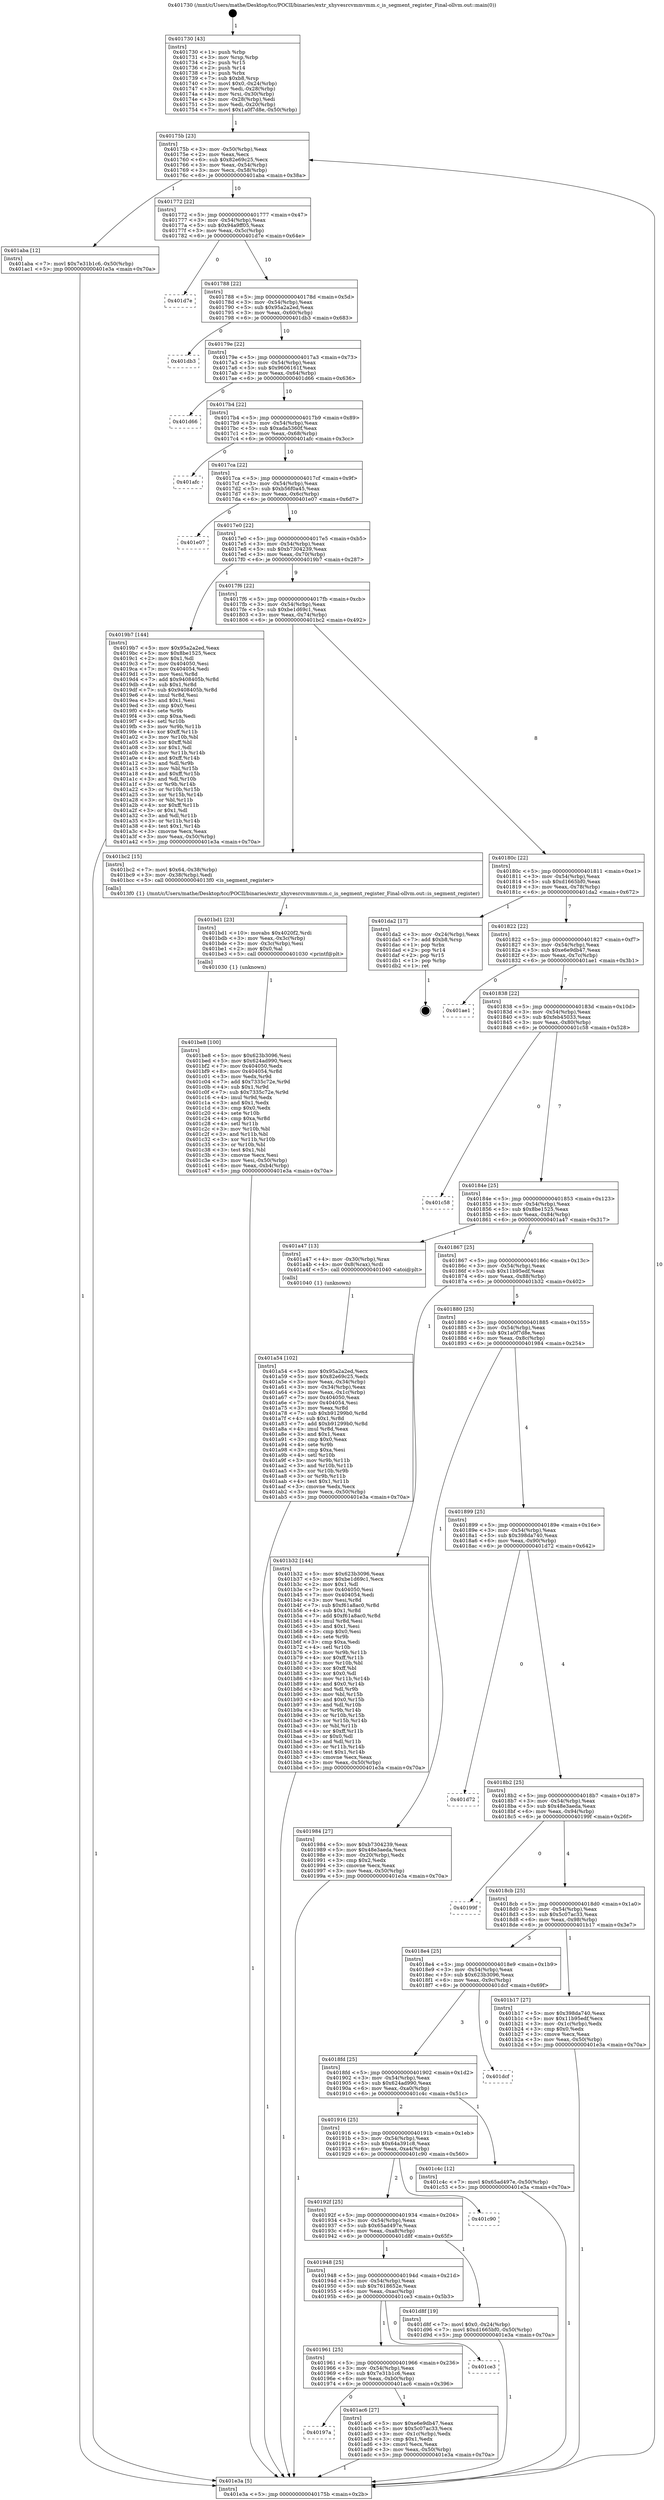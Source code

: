 digraph "0x401730" {
  label = "0x401730 (/mnt/c/Users/mathe/Desktop/tcc/POCII/binaries/extr_xhyvesrcvmmvmm.c_is_segment_register_Final-ollvm.out::main(0))"
  labelloc = "t"
  node[shape=record]

  Entry [label="",width=0.3,height=0.3,shape=circle,fillcolor=black,style=filled]
  "0x40175b" [label="{
     0x40175b [23]\l
     | [instrs]\l
     &nbsp;&nbsp;0x40175b \<+3\>: mov -0x50(%rbp),%eax\l
     &nbsp;&nbsp;0x40175e \<+2\>: mov %eax,%ecx\l
     &nbsp;&nbsp;0x401760 \<+6\>: sub $0x82e69c25,%ecx\l
     &nbsp;&nbsp;0x401766 \<+3\>: mov %eax,-0x54(%rbp)\l
     &nbsp;&nbsp;0x401769 \<+3\>: mov %ecx,-0x58(%rbp)\l
     &nbsp;&nbsp;0x40176c \<+6\>: je 0000000000401aba \<main+0x38a\>\l
  }"]
  "0x401aba" [label="{
     0x401aba [12]\l
     | [instrs]\l
     &nbsp;&nbsp;0x401aba \<+7\>: movl $0x7e31b1c6,-0x50(%rbp)\l
     &nbsp;&nbsp;0x401ac1 \<+5\>: jmp 0000000000401e3a \<main+0x70a\>\l
  }"]
  "0x401772" [label="{
     0x401772 [22]\l
     | [instrs]\l
     &nbsp;&nbsp;0x401772 \<+5\>: jmp 0000000000401777 \<main+0x47\>\l
     &nbsp;&nbsp;0x401777 \<+3\>: mov -0x54(%rbp),%eax\l
     &nbsp;&nbsp;0x40177a \<+5\>: sub $0x94a9ff05,%eax\l
     &nbsp;&nbsp;0x40177f \<+3\>: mov %eax,-0x5c(%rbp)\l
     &nbsp;&nbsp;0x401782 \<+6\>: je 0000000000401d7e \<main+0x64e\>\l
  }"]
  Exit [label="",width=0.3,height=0.3,shape=circle,fillcolor=black,style=filled,peripheries=2]
  "0x401d7e" [label="{
     0x401d7e\l
  }", style=dashed]
  "0x401788" [label="{
     0x401788 [22]\l
     | [instrs]\l
     &nbsp;&nbsp;0x401788 \<+5\>: jmp 000000000040178d \<main+0x5d\>\l
     &nbsp;&nbsp;0x40178d \<+3\>: mov -0x54(%rbp),%eax\l
     &nbsp;&nbsp;0x401790 \<+5\>: sub $0x95a2a2ed,%eax\l
     &nbsp;&nbsp;0x401795 \<+3\>: mov %eax,-0x60(%rbp)\l
     &nbsp;&nbsp;0x401798 \<+6\>: je 0000000000401db3 \<main+0x683\>\l
  }"]
  "0x401be8" [label="{
     0x401be8 [100]\l
     | [instrs]\l
     &nbsp;&nbsp;0x401be8 \<+5\>: mov $0x623b3096,%esi\l
     &nbsp;&nbsp;0x401bed \<+5\>: mov $0x624ad990,%ecx\l
     &nbsp;&nbsp;0x401bf2 \<+7\>: mov 0x404050,%edx\l
     &nbsp;&nbsp;0x401bf9 \<+8\>: mov 0x404054,%r8d\l
     &nbsp;&nbsp;0x401c01 \<+3\>: mov %edx,%r9d\l
     &nbsp;&nbsp;0x401c04 \<+7\>: add $0x7335c72e,%r9d\l
     &nbsp;&nbsp;0x401c0b \<+4\>: sub $0x1,%r9d\l
     &nbsp;&nbsp;0x401c0f \<+7\>: sub $0x7335c72e,%r9d\l
     &nbsp;&nbsp;0x401c16 \<+4\>: imul %r9d,%edx\l
     &nbsp;&nbsp;0x401c1a \<+3\>: and $0x1,%edx\l
     &nbsp;&nbsp;0x401c1d \<+3\>: cmp $0x0,%edx\l
     &nbsp;&nbsp;0x401c20 \<+4\>: sete %r10b\l
     &nbsp;&nbsp;0x401c24 \<+4\>: cmp $0xa,%r8d\l
     &nbsp;&nbsp;0x401c28 \<+4\>: setl %r11b\l
     &nbsp;&nbsp;0x401c2c \<+3\>: mov %r10b,%bl\l
     &nbsp;&nbsp;0x401c2f \<+3\>: and %r11b,%bl\l
     &nbsp;&nbsp;0x401c32 \<+3\>: xor %r11b,%r10b\l
     &nbsp;&nbsp;0x401c35 \<+3\>: or %r10b,%bl\l
     &nbsp;&nbsp;0x401c38 \<+3\>: test $0x1,%bl\l
     &nbsp;&nbsp;0x401c3b \<+3\>: cmovne %ecx,%esi\l
     &nbsp;&nbsp;0x401c3e \<+3\>: mov %esi,-0x50(%rbp)\l
     &nbsp;&nbsp;0x401c41 \<+6\>: mov %eax,-0xb4(%rbp)\l
     &nbsp;&nbsp;0x401c47 \<+5\>: jmp 0000000000401e3a \<main+0x70a\>\l
  }"]
  "0x401db3" [label="{
     0x401db3\l
  }", style=dashed]
  "0x40179e" [label="{
     0x40179e [22]\l
     | [instrs]\l
     &nbsp;&nbsp;0x40179e \<+5\>: jmp 00000000004017a3 \<main+0x73\>\l
     &nbsp;&nbsp;0x4017a3 \<+3\>: mov -0x54(%rbp),%eax\l
     &nbsp;&nbsp;0x4017a6 \<+5\>: sub $0x9606161f,%eax\l
     &nbsp;&nbsp;0x4017ab \<+3\>: mov %eax,-0x64(%rbp)\l
     &nbsp;&nbsp;0x4017ae \<+6\>: je 0000000000401d66 \<main+0x636\>\l
  }"]
  "0x401bd1" [label="{
     0x401bd1 [23]\l
     | [instrs]\l
     &nbsp;&nbsp;0x401bd1 \<+10\>: movabs $0x4020f2,%rdi\l
     &nbsp;&nbsp;0x401bdb \<+3\>: mov %eax,-0x3c(%rbp)\l
     &nbsp;&nbsp;0x401bde \<+3\>: mov -0x3c(%rbp),%esi\l
     &nbsp;&nbsp;0x401be1 \<+2\>: mov $0x0,%al\l
     &nbsp;&nbsp;0x401be3 \<+5\>: call 0000000000401030 \<printf@plt\>\l
     | [calls]\l
     &nbsp;&nbsp;0x401030 \{1\} (unknown)\l
  }"]
  "0x401d66" [label="{
     0x401d66\l
  }", style=dashed]
  "0x4017b4" [label="{
     0x4017b4 [22]\l
     | [instrs]\l
     &nbsp;&nbsp;0x4017b4 \<+5\>: jmp 00000000004017b9 \<main+0x89\>\l
     &nbsp;&nbsp;0x4017b9 \<+3\>: mov -0x54(%rbp),%eax\l
     &nbsp;&nbsp;0x4017bc \<+5\>: sub $0xada5360f,%eax\l
     &nbsp;&nbsp;0x4017c1 \<+3\>: mov %eax,-0x68(%rbp)\l
     &nbsp;&nbsp;0x4017c4 \<+6\>: je 0000000000401afc \<main+0x3cc\>\l
  }"]
  "0x40197a" [label="{
     0x40197a\l
  }", style=dashed]
  "0x401afc" [label="{
     0x401afc\l
  }", style=dashed]
  "0x4017ca" [label="{
     0x4017ca [22]\l
     | [instrs]\l
     &nbsp;&nbsp;0x4017ca \<+5\>: jmp 00000000004017cf \<main+0x9f\>\l
     &nbsp;&nbsp;0x4017cf \<+3\>: mov -0x54(%rbp),%eax\l
     &nbsp;&nbsp;0x4017d2 \<+5\>: sub $0xb56f0a45,%eax\l
     &nbsp;&nbsp;0x4017d7 \<+3\>: mov %eax,-0x6c(%rbp)\l
     &nbsp;&nbsp;0x4017da \<+6\>: je 0000000000401e07 \<main+0x6d7\>\l
  }"]
  "0x401ac6" [label="{
     0x401ac6 [27]\l
     | [instrs]\l
     &nbsp;&nbsp;0x401ac6 \<+5\>: mov $0xe6e9db47,%eax\l
     &nbsp;&nbsp;0x401acb \<+5\>: mov $0x5c07ac33,%ecx\l
     &nbsp;&nbsp;0x401ad0 \<+3\>: mov -0x1c(%rbp),%edx\l
     &nbsp;&nbsp;0x401ad3 \<+3\>: cmp $0x1,%edx\l
     &nbsp;&nbsp;0x401ad6 \<+3\>: cmovl %ecx,%eax\l
     &nbsp;&nbsp;0x401ad9 \<+3\>: mov %eax,-0x50(%rbp)\l
     &nbsp;&nbsp;0x401adc \<+5\>: jmp 0000000000401e3a \<main+0x70a\>\l
  }"]
  "0x401e07" [label="{
     0x401e07\l
  }", style=dashed]
  "0x4017e0" [label="{
     0x4017e0 [22]\l
     | [instrs]\l
     &nbsp;&nbsp;0x4017e0 \<+5\>: jmp 00000000004017e5 \<main+0xb5\>\l
     &nbsp;&nbsp;0x4017e5 \<+3\>: mov -0x54(%rbp),%eax\l
     &nbsp;&nbsp;0x4017e8 \<+5\>: sub $0xb7304239,%eax\l
     &nbsp;&nbsp;0x4017ed \<+3\>: mov %eax,-0x70(%rbp)\l
     &nbsp;&nbsp;0x4017f0 \<+6\>: je 00000000004019b7 \<main+0x287\>\l
  }"]
  "0x401961" [label="{
     0x401961 [25]\l
     | [instrs]\l
     &nbsp;&nbsp;0x401961 \<+5\>: jmp 0000000000401966 \<main+0x236\>\l
     &nbsp;&nbsp;0x401966 \<+3\>: mov -0x54(%rbp),%eax\l
     &nbsp;&nbsp;0x401969 \<+5\>: sub $0x7e31b1c6,%eax\l
     &nbsp;&nbsp;0x40196e \<+6\>: mov %eax,-0xb0(%rbp)\l
     &nbsp;&nbsp;0x401974 \<+6\>: je 0000000000401ac6 \<main+0x396\>\l
  }"]
  "0x4019b7" [label="{
     0x4019b7 [144]\l
     | [instrs]\l
     &nbsp;&nbsp;0x4019b7 \<+5\>: mov $0x95a2a2ed,%eax\l
     &nbsp;&nbsp;0x4019bc \<+5\>: mov $0x8be1525,%ecx\l
     &nbsp;&nbsp;0x4019c1 \<+2\>: mov $0x1,%dl\l
     &nbsp;&nbsp;0x4019c3 \<+7\>: mov 0x404050,%esi\l
     &nbsp;&nbsp;0x4019ca \<+7\>: mov 0x404054,%edi\l
     &nbsp;&nbsp;0x4019d1 \<+3\>: mov %esi,%r8d\l
     &nbsp;&nbsp;0x4019d4 \<+7\>: add $0x9408405b,%r8d\l
     &nbsp;&nbsp;0x4019db \<+4\>: sub $0x1,%r8d\l
     &nbsp;&nbsp;0x4019df \<+7\>: sub $0x9408405b,%r8d\l
     &nbsp;&nbsp;0x4019e6 \<+4\>: imul %r8d,%esi\l
     &nbsp;&nbsp;0x4019ea \<+3\>: and $0x1,%esi\l
     &nbsp;&nbsp;0x4019ed \<+3\>: cmp $0x0,%esi\l
     &nbsp;&nbsp;0x4019f0 \<+4\>: sete %r9b\l
     &nbsp;&nbsp;0x4019f4 \<+3\>: cmp $0xa,%edi\l
     &nbsp;&nbsp;0x4019f7 \<+4\>: setl %r10b\l
     &nbsp;&nbsp;0x4019fb \<+3\>: mov %r9b,%r11b\l
     &nbsp;&nbsp;0x4019fe \<+4\>: xor $0xff,%r11b\l
     &nbsp;&nbsp;0x401a02 \<+3\>: mov %r10b,%bl\l
     &nbsp;&nbsp;0x401a05 \<+3\>: xor $0xff,%bl\l
     &nbsp;&nbsp;0x401a08 \<+3\>: xor $0x1,%dl\l
     &nbsp;&nbsp;0x401a0b \<+3\>: mov %r11b,%r14b\l
     &nbsp;&nbsp;0x401a0e \<+4\>: and $0xff,%r14b\l
     &nbsp;&nbsp;0x401a12 \<+3\>: and %dl,%r9b\l
     &nbsp;&nbsp;0x401a15 \<+3\>: mov %bl,%r15b\l
     &nbsp;&nbsp;0x401a18 \<+4\>: and $0xff,%r15b\l
     &nbsp;&nbsp;0x401a1c \<+3\>: and %dl,%r10b\l
     &nbsp;&nbsp;0x401a1f \<+3\>: or %r9b,%r14b\l
     &nbsp;&nbsp;0x401a22 \<+3\>: or %r10b,%r15b\l
     &nbsp;&nbsp;0x401a25 \<+3\>: xor %r15b,%r14b\l
     &nbsp;&nbsp;0x401a28 \<+3\>: or %bl,%r11b\l
     &nbsp;&nbsp;0x401a2b \<+4\>: xor $0xff,%r11b\l
     &nbsp;&nbsp;0x401a2f \<+3\>: or $0x1,%dl\l
     &nbsp;&nbsp;0x401a32 \<+3\>: and %dl,%r11b\l
     &nbsp;&nbsp;0x401a35 \<+3\>: or %r11b,%r14b\l
     &nbsp;&nbsp;0x401a38 \<+4\>: test $0x1,%r14b\l
     &nbsp;&nbsp;0x401a3c \<+3\>: cmovne %ecx,%eax\l
     &nbsp;&nbsp;0x401a3f \<+3\>: mov %eax,-0x50(%rbp)\l
     &nbsp;&nbsp;0x401a42 \<+5\>: jmp 0000000000401e3a \<main+0x70a\>\l
  }"]
  "0x4017f6" [label="{
     0x4017f6 [22]\l
     | [instrs]\l
     &nbsp;&nbsp;0x4017f6 \<+5\>: jmp 00000000004017fb \<main+0xcb\>\l
     &nbsp;&nbsp;0x4017fb \<+3\>: mov -0x54(%rbp),%eax\l
     &nbsp;&nbsp;0x4017fe \<+5\>: sub $0xbe1d69c1,%eax\l
     &nbsp;&nbsp;0x401803 \<+3\>: mov %eax,-0x74(%rbp)\l
     &nbsp;&nbsp;0x401806 \<+6\>: je 0000000000401bc2 \<main+0x492\>\l
  }"]
  "0x401ce3" [label="{
     0x401ce3\l
  }", style=dashed]
  "0x401bc2" [label="{
     0x401bc2 [15]\l
     | [instrs]\l
     &nbsp;&nbsp;0x401bc2 \<+7\>: movl $0x64,-0x38(%rbp)\l
     &nbsp;&nbsp;0x401bc9 \<+3\>: mov -0x38(%rbp),%edi\l
     &nbsp;&nbsp;0x401bcc \<+5\>: call 00000000004013f0 \<is_segment_register\>\l
     | [calls]\l
     &nbsp;&nbsp;0x4013f0 \{1\} (/mnt/c/Users/mathe/Desktop/tcc/POCII/binaries/extr_xhyvesrcvmmvmm.c_is_segment_register_Final-ollvm.out::is_segment_register)\l
  }"]
  "0x40180c" [label="{
     0x40180c [22]\l
     | [instrs]\l
     &nbsp;&nbsp;0x40180c \<+5\>: jmp 0000000000401811 \<main+0xe1\>\l
     &nbsp;&nbsp;0x401811 \<+3\>: mov -0x54(%rbp),%eax\l
     &nbsp;&nbsp;0x401814 \<+5\>: sub $0xd1665bf0,%eax\l
     &nbsp;&nbsp;0x401819 \<+3\>: mov %eax,-0x78(%rbp)\l
     &nbsp;&nbsp;0x40181c \<+6\>: je 0000000000401da2 \<main+0x672\>\l
  }"]
  "0x401948" [label="{
     0x401948 [25]\l
     | [instrs]\l
     &nbsp;&nbsp;0x401948 \<+5\>: jmp 000000000040194d \<main+0x21d\>\l
     &nbsp;&nbsp;0x40194d \<+3\>: mov -0x54(%rbp),%eax\l
     &nbsp;&nbsp;0x401950 \<+5\>: sub $0x7618652e,%eax\l
     &nbsp;&nbsp;0x401955 \<+6\>: mov %eax,-0xac(%rbp)\l
     &nbsp;&nbsp;0x40195b \<+6\>: je 0000000000401ce3 \<main+0x5b3\>\l
  }"]
  "0x401da2" [label="{
     0x401da2 [17]\l
     | [instrs]\l
     &nbsp;&nbsp;0x401da2 \<+3\>: mov -0x24(%rbp),%eax\l
     &nbsp;&nbsp;0x401da5 \<+7\>: add $0xb8,%rsp\l
     &nbsp;&nbsp;0x401dac \<+1\>: pop %rbx\l
     &nbsp;&nbsp;0x401dad \<+2\>: pop %r14\l
     &nbsp;&nbsp;0x401daf \<+2\>: pop %r15\l
     &nbsp;&nbsp;0x401db1 \<+1\>: pop %rbp\l
     &nbsp;&nbsp;0x401db2 \<+1\>: ret\l
  }"]
  "0x401822" [label="{
     0x401822 [22]\l
     | [instrs]\l
     &nbsp;&nbsp;0x401822 \<+5\>: jmp 0000000000401827 \<main+0xf7\>\l
     &nbsp;&nbsp;0x401827 \<+3\>: mov -0x54(%rbp),%eax\l
     &nbsp;&nbsp;0x40182a \<+5\>: sub $0xe6e9db47,%eax\l
     &nbsp;&nbsp;0x40182f \<+3\>: mov %eax,-0x7c(%rbp)\l
     &nbsp;&nbsp;0x401832 \<+6\>: je 0000000000401ae1 \<main+0x3b1\>\l
  }"]
  "0x401d8f" [label="{
     0x401d8f [19]\l
     | [instrs]\l
     &nbsp;&nbsp;0x401d8f \<+7\>: movl $0x0,-0x24(%rbp)\l
     &nbsp;&nbsp;0x401d96 \<+7\>: movl $0xd1665bf0,-0x50(%rbp)\l
     &nbsp;&nbsp;0x401d9d \<+5\>: jmp 0000000000401e3a \<main+0x70a\>\l
  }"]
  "0x401ae1" [label="{
     0x401ae1\l
  }", style=dashed]
  "0x401838" [label="{
     0x401838 [22]\l
     | [instrs]\l
     &nbsp;&nbsp;0x401838 \<+5\>: jmp 000000000040183d \<main+0x10d\>\l
     &nbsp;&nbsp;0x40183d \<+3\>: mov -0x54(%rbp),%eax\l
     &nbsp;&nbsp;0x401840 \<+5\>: sub $0xfeb45033,%eax\l
     &nbsp;&nbsp;0x401845 \<+3\>: mov %eax,-0x80(%rbp)\l
     &nbsp;&nbsp;0x401848 \<+6\>: je 0000000000401c58 \<main+0x528\>\l
  }"]
  "0x40192f" [label="{
     0x40192f [25]\l
     | [instrs]\l
     &nbsp;&nbsp;0x40192f \<+5\>: jmp 0000000000401934 \<main+0x204\>\l
     &nbsp;&nbsp;0x401934 \<+3\>: mov -0x54(%rbp),%eax\l
     &nbsp;&nbsp;0x401937 \<+5\>: sub $0x65ad497e,%eax\l
     &nbsp;&nbsp;0x40193c \<+6\>: mov %eax,-0xa8(%rbp)\l
     &nbsp;&nbsp;0x401942 \<+6\>: je 0000000000401d8f \<main+0x65f\>\l
  }"]
  "0x401c58" [label="{
     0x401c58\l
  }", style=dashed]
  "0x40184e" [label="{
     0x40184e [25]\l
     | [instrs]\l
     &nbsp;&nbsp;0x40184e \<+5\>: jmp 0000000000401853 \<main+0x123\>\l
     &nbsp;&nbsp;0x401853 \<+3\>: mov -0x54(%rbp),%eax\l
     &nbsp;&nbsp;0x401856 \<+5\>: sub $0x8be1525,%eax\l
     &nbsp;&nbsp;0x40185b \<+6\>: mov %eax,-0x84(%rbp)\l
     &nbsp;&nbsp;0x401861 \<+6\>: je 0000000000401a47 \<main+0x317\>\l
  }"]
  "0x401c90" [label="{
     0x401c90\l
  }", style=dashed]
  "0x401a47" [label="{
     0x401a47 [13]\l
     | [instrs]\l
     &nbsp;&nbsp;0x401a47 \<+4\>: mov -0x30(%rbp),%rax\l
     &nbsp;&nbsp;0x401a4b \<+4\>: mov 0x8(%rax),%rdi\l
     &nbsp;&nbsp;0x401a4f \<+5\>: call 0000000000401040 \<atoi@plt\>\l
     | [calls]\l
     &nbsp;&nbsp;0x401040 \{1\} (unknown)\l
  }"]
  "0x401867" [label="{
     0x401867 [25]\l
     | [instrs]\l
     &nbsp;&nbsp;0x401867 \<+5\>: jmp 000000000040186c \<main+0x13c\>\l
     &nbsp;&nbsp;0x40186c \<+3\>: mov -0x54(%rbp),%eax\l
     &nbsp;&nbsp;0x40186f \<+5\>: sub $0x11b95edf,%eax\l
     &nbsp;&nbsp;0x401874 \<+6\>: mov %eax,-0x88(%rbp)\l
     &nbsp;&nbsp;0x40187a \<+6\>: je 0000000000401b32 \<main+0x402\>\l
  }"]
  "0x401916" [label="{
     0x401916 [25]\l
     | [instrs]\l
     &nbsp;&nbsp;0x401916 \<+5\>: jmp 000000000040191b \<main+0x1eb\>\l
     &nbsp;&nbsp;0x40191b \<+3\>: mov -0x54(%rbp),%eax\l
     &nbsp;&nbsp;0x40191e \<+5\>: sub $0x64a391c8,%eax\l
     &nbsp;&nbsp;0x401923 \<+6\>: mov %eax,-0xa4(%rbp)\l
     &nbsp;&nbsp;0x401929 \<+6\>: je 0000000000401c90 \<main+0x560\>\l
  }"]
  "0x401b32" [label="{
     0x401b32 [144]\l
     | [instrs]\l
     &nbsp;&nbsp;0x401b32 \<+5\>: mov $0x623b3096,%eax\l
     &nbsp;&nbsp;0x401b37 \<+5\>: mov $0xbe1d69c1,%ecx\l
     &nbsp;&nbsp;0x401b3c \<+2\>: mov $0x1,%dl\l
     &nbsp;&nbsp;0x401b3e \<+7\>: mov 0x404050,%esi\l
     &nbsp;&nbsp;0x401b45 \<+7\>: mov 0x404054,%edi\l
     &nbsp;&nbsp;0x401b4c \<+3\>: mov %esi,%r8d\l
     &nbsp;&nbsp;0x401b4f \<+7\>: sub $0xf61a8ac0,%r8d\l
     &nbsp;&nbsp;0x401b56 \<+4\>: sub $0x1,%r8d\l
     &nbsp;&nbsp;0x401b5a \<+7\>: add $0xf61a8ac0,%r8d\l
     &nbsp;&nbsp;0x401b61 \<+4\>: imul %r8d,%esi\l
     &nbsp;&nbsp;0x401b65 \<+3\>: and $0x1,%esi\l
     &nbsp;&nbsp;0x401b68 \<+3\>: cmp $0x0,%esi\l
     &nbsp;&nbsp;0x401b6b \<+4\>: sete %r9b\l
     &nbsp;&nbsp;0x401b6f \<+3\>: cmp $0xa,%edi\l
     &nbsp;&nbsp;0x401b72 \<+4\>: setl %r10b\l
     &nbsp;&nbsp;0x401b76 \<+3\>: mov %r9b,%r11b\l
     &nbsp;&nbsp;0x401b79 \<+4\>: xor $0xff,%r11b\l
     &nbsp;&nbsp;0x401b7d \<+3\>: mov %r10b,%bl\l
     &nbsp;&nbsp;0x401b80 \<+3\>: xor $0xff,%bl\l
     &nbsp;&nbsp;0x401b83 \<+3\>: xor $0x0,%dl\l
     &nbsp;&nbsp;0x401b86 \<+3\>: mov %r11b,%r14b\l
     &nbsp;&nbsp;0x401b89 \<+4\>: and $0x0,%r14b\l
     &nbsp;&nbsp;0x401b8d \<+3\>: and %dl,%r9b\l
     &nbsp;&nbsp;0x401b90 \<+3\>: mov %bl,%r15b\l
     &nbsp;&nbsp;0x401b93 \<+4\>: and $0x0,%r15b\l
     &nbsp;&nbsp;0x401b97 \<+3\>: and %dl,%r10b\l
     &nbsp;&nbsp;0x401b9a \<+3\>: or %r9b,%r14b\l
     &nbsp;&nbsp;0x401b9d \<+3\>: or %r10b,%r15b\l
     &nbsp;&nbsp;0x401ba0 \<+3\>: xor %r15b,%r14b\l
     &nbsp;&nbsp;0x401ba3 \<+3\>: or %bl,%r11b\l
     &nbsp;&nbsp;0x401ba6 \<+4\>: xor $0xff,%r11b\l
     &nbsp;&nbsp;0x401baa \<+3\>: or $0x0,%dl\l
     &nbsp;&nbsp;0x401bad \<+3\>: and %dl,%r11b\l
     &nbsp;&nbsp;0x401bb0 \<+3\>: or %r11b,%r14b\l
     &nbsp;&nbsp;0x401bb3 \<+4\>: test $0x1,%r14b\l
     &nbsp;&nbsp;0x401bb7 \<+3\>: cmovne %ecx,%eax\l
     &nbsp;&nbsp;0x401bba \<+3\>: mov %eax,-0x50(%rbp)\l
     &nbsp;&nbsp;0x401bbd \<+5\>: jmp 0000000000401e3a \<main+0x70a\>\l
  }"]
  "0x401880" [label="{
     0x401880 [25]\l
     | [instrs]\l
     &nbsp;&nbsp;0x401880 \<+5\>: jmp 0000000000401885 \<main+0x155\>\l
     &nbsp;&nbsp;0x401885 \<+3\>: mov -0x54(%rbp),%eax\l
     &nbsp;&nbsp;0x401888 \<+5\>: sub $0x1a0f7d8e,%eax\l
     &nbsp;&nbsp;0x40188d \<+6\>: mov %eax,-0x8c(%rbp)\l
     &nbsp;&nbsp;0x401893 \<+6\>: je 0000000000401984 \<main+0x254\>\l
  }"]
  "0x401c4c" [label="{
     0x401c4c [12]\l
     | [instrs]\l
     &nbsp;&nbsp;0x401c4c \<+7\>: movl $0x65ad497e,-0x50(%rbp)\l
     &nbsp;&nbsp;0x401c53 \<+5\>: jmp 0000000000401e3a \<main+0x70a\>\l
  }"]
  "0x401984" [label="{
     0x401984 [27]\l
     | [instrs]\l
     &nbsp;&nbsp;0x401984 \<+5\>: mov $0xb7304239,%eax\l
     &nbsp;&nbsp;0x401989 \<+5\>: mov $0x48e3aeda,%ecx\l
     &nbsp;&nbsp;0x40198e \<+3\>: mov -0x20(%rbp),%edx\l
     &nbsp;&nbsp;0x401991 \<+3\>: cmp $0x2,%edx\l
     &nbsp;&nbsp;0x401994 \<+3\>: cmovne %ecx,%eax\l
     &nbsp;&nbsp;0x401997 \<+3\>: mov %eax,-0x50(%rbp)\l
     &nbsp;&nbsp;0x40199a \<+5\>: jmp 0000000000401e3a \<main+0x70a\>\l
  }"]
  "0x401899" [label="{
     0x401899 [25]\l
     | [instrs]\l
     &nbsp;&nbsp;0x401899 \<+5\>: jmp 000000000040189e \<main+0x16e\>\l
     &nbsp;&nbsp;0x40189e \<+3\>: mov -0x54(%rbp),%eax\l
     &nbsp;&nbsp;0x4018a1 \<+5\>: sub $0x398da740,%eax\l
     &nbsp;&nbsp;0x4018a6 \<+6\>: mov %eax,-0x90(%rbp)\l
     &nbsp;&nbsp;0x4018ac \<+6\>: je 0000000000401d72 \<main+0x642\>\l
  }"]
  "0x401e3a" [label="{
     0x401e3a [5]\l
     | [instrs]\l
     &nbsp;&nbsp;0x401e3a \<+5\>: jmp 000000000040175b \<main+0x2b\>\l
  }"]
  "0x401730" [label="{
     0x401730 [43]\l
     | [instrs]\l
     &nbsp;&nbsp;0x401730 \<+1\>: push %rbp\l
     &nbsp;&nbsp;0x401731 \<+3\>: mov %rsp,%rbp\l
     &nbsp;&nbsp;0x401734 \<+2\>: push %r15\l
     &nbsp;&nbsp;0x401736 \<+2\>: push %r14\l
     &nbsp;&nbsp;0x401738 \<+1\>: push %rbx\l
     &nbsp;&nbsp;0x401739 \<+7\>: sub $0xb8,%rsp\l
     &nbsp;&nbsp;0x401740 \<+7\>: movl $0x0,-0x24(%rbp)\l
     &nbsp;&nbsp;0x401747 \<+3\>: mov %edi,-0x28(%rbp)\l
     &nbsp;&nbsp;0x40174a \<+4\>: mov %rsi,-0x30(%rbp)\l
     &nbsp;&nbsp;0x40174e \<+3\>: mov -0x28(%rbp),%edi\l
     &nbsp;&nbsp;0x401751 \<+3\>: mov %edi,-0x20(%rbp)\l
     &nbsp;&nbsp;0x401754 \<+7\>: movl $0x1a0f7d8e,-0x50(%rbp)\l
  }"]
  "0x401a54" [label="{
     0x401a54 [102]\l
     | [instrs]\l
     &nbsp;&nbsp;0x401a54 \<+5\>: mov $0x95a2a2ed,%ecx\l
     &nbsp;&nbsp;0x401a59 \<+5\>: mov $0x82e69c25,%edx\l
     &nbsp;&nbsp;0x401a5e \<+3\>: mov %eax,-0x34(%rbp)\l
     &nbsp;&nbsp;0x401a61 \<+3\>: mov -0x34(%rbp),%eax\l
     &nbsp;&nbsp;0x401a64 \<+3\>: mov %eax,-0x1c(%rbp)\l
     &nbsp;&nbsp;0x401a67 \<+7\>: mov 0x404050,%eax\l
     &nbsp;&nbsp;0x401a6e \<+7\>: mov 0x404054,%esi\l
     &nbsp;&nbsp;0x401a75 \<+3\>: mov %eax,%r8d\l
     &nbsp;&nbsp;0x401a78 \<+7\>: sub $0xb91299b0,%r8d\l
     &nbsp;&nbsp;0x401a7f \<+4\>: sub $0x1,%r8d\l
     &nbsp;&nbsp;0x401a83 \<+7\>: add $0xb91299b0,%r8d\l
     &nbsp;&nbsp;0x401a8a \<+4\>: imul %r8d,%eax\l
     &nbsp;&nbsp;0x401a8e \<+3\>: and $0x1,%eax\l
     &nbsp;&nbsp;0x401a91 \<+3\>: cmp $0x0,%eax\l
     &nbsp;&nbsp;0x401a94 \<+4\>: sete %r9b\l
     &nbsp;&nbsp;0x401a98 \<+3\>: cmp $0xa,%esi\l
     &nbsp;&nbsp;0x401a9b \<+4\>: setl %r10b\l
     &nbsp;&nbsp;0x401a9f \<+3\>: mov %r9b,%r11b\l
     &nbsp;&nbsp;0x401aa2 \<+3\>: and %r10b,%r11b\l
     &nbsp;&nbsp;0x401aa5 \<+3\>: xor %r10b,%r9b\l
     &nbsp;&nbsp;0x401aa8 \<+3\>: or %r9b,%r11b\l
     &nbsp;&nbsp;0x401aab \<+4\>: test $0x1,%r11b\l
     &nbsp;&nbsp;0x401aaf \<+3\>: cmovne %edx,%ecx\l
     &nbsp;&nbsp;0x401ab2 \<+3\>: mov %ecx,-0x50(%rbp)\l
     &nbsp;&nbsp;0x401ab5 \<+5\>: jmp 0000000000401e3a \<main+0x70a\>\l
  }"]
  "0x4018fd" [label="{
     0x4018fd [25]\l
     | [instrs]\l
     &nbsp;&nbsp;0x4018fd \<+5\>: jmp 0000000000401902 \<main+0x1d2\>\l
     &nbsp;&nbsp;0x401902 \<+3\>: mov -0x54(%rbp),%eax\l
     &nbsp;&nbsp;0x401905 \<+5\>: sub $0x624ad990,%eax\l
     &nbsp;&nbsp;0x40190a \<+6\>: mov %eax,-0xa0(%rbp)\l
     &nbsp;&nbsp;0x401910 \<+6\>: je 0000000000401c4c \<main+0x51c\>\l
  }"]
  "0x401d72" [label="{
     0x401d72\l
  }", style=dashed]
  "0x4018b2" [label="{
     0x4018b2 [25]\l
     | [instrs]\l
     &nbsp;&nbsp;0x4018b2 \<+5\>: jmp 00000000004018b7 \<main+0x187\>\l
     &nbsp;&nbsp;0x4018b7 \<+3\>: mov -0x54(%rbp),%eax\l
     &nbsp;&nbsp;0x4018ba \<+5\>: sub $0x48e3aeda,%eax\l
     &nbsp;&nbsp;0x4018bf \<+6\>: mov %eax,-0x94(%rbp)\l
     &nbsp;&nbsp;0x4018c5 \<+6\>: je 000000000040199f \<main+0x26f\>\l
  }"]
  "0x401dcf" [label="{
     0x401dcf\l
  }", style=dashed]
  "0x40199f" [label="{
     0x40199f\l
  }", style=dashed]
  "0x4018cb" [label="{
     0x4018cb [25]\l
     | [instrs]\l
     &nbsp;&nbsp;0x4018cb \<+5\>: jmp 00000000004018d0 \<main+0x1a0\>\l
     &nbsp;&nbsp;0x4018d0 \<+3\>: mov -0x54(%rbp),%eax\l
     &nbsp;&nbsp;0x4018d3 \<+5\>: sub $0x5c07ac33,%eax\l
     &nbsp;&nbsp;0x4018d8 \<+6\>: mov %eax,-0x98(%rbp)\l
     &nbsp;&nbsp;0x4018de \<+6\>: je 0000000000401b17 \<main+0x3e7\>\l
  }"]
  "0x4018e4" [label="{
     0x4018e4 [25]\l
     | [instrs]\l
     &nbsp;&nbsp;0x4018e4 \<+5\>: jmp 00000000004018e9 \<main+0x1b9\>\l
     &nbsp;&nbsp;0x4018e9 \<+3\>: mov -0x54(%rbp),%eax\l
     &nbsp;&nbsp;0x4018ec \<+5\>: sub $0x623b3096,%eax\l
     &nbsp;&nbsp;0x4018f1 \<+6\>: mov %eax,-0x9c(%rbp)\l
     &nbsp;&nbsp;0x4018f7 \<+6\>: je 0000000000401dcf \<main+0x69f\>\l
  }"]
  "0x401b17" [label="{
     0x401b17 [27]\l
     | [instrs]\l
     &nbsp;&nbsp;0x401b17 \<+5\>: mov $0x398da740,%eax\l
     &nbsp;&nbsp;0x401b1c \<+5\>: mov $0x11b95edf,%ecx\l
     &nbsp;&nbsp;0x401b21 \<+3\>: mov -0x1c(%rbp),%edx\l
     &nbsp;&nbsp;0x401b24 \<+3\>: cmp $0x0,%edx\l
     &nbsp;&nbsp;0x401b27 \<+3\>: cmove %ecx,%eax\l
     &nbsp;&nbsp;0x401b2a \<+3\>: mov %eax,-0x50(%rbp)\l
     &nbsp;&nbsp;0x401b2d \<+5\>: jmp 0000000000401e3a \<main+0x70a\>\l
  }"]
  Entry -> "0x401730" [label=" 1"]
  "0x40175b" -> "0x401aba" [label=" 1"]
  "0x40175b" -> "0x401772" [label=" 10"]
  "0x401da2" -> Exit [label=" 1"]
  "0x401772" -> "0x401d7e" [label=" 0"]
  "0x401772" -> "0x401788" [label=" 10"]
  "0x401d8f" -> "0x401e3a" [label=" 1"]
  "0x401788" -> "0x401db3" [label=" 0"]
  "0x401788" -> "0x40179e" [label=" 10"]
  "0x401c4c" -> "0x401e3a" [label=" 1"]
  "0x40179e" -> "0x401d66" [label=" 0"]
  "0x40179e" -> "0x4017b4" [label=" 10"]
  "0x401be8" -> "0x401e3a" [label=" 1"]
  "0x4017b4" -> "0x401afc" [label=" 0"]
  "0x4017b4" -> "0x4017ca" [label=" 10"]
  "0x401bd1" -> "0x401be8" [label=" 1"]
  "0x4017ca" -> "0x401e07" [label=" 0"]
  "0x4017ca" -> "0x4017e0" [label=" 10"]
  "0x401bc2" -> "0x401bd1" [label=" 1"]
  "0x4017e0" -> "0x4019b7" [label=" 1"]
  "0x4017e0" -> "0x4017f6" [label=" 9"]
  "0x401b17" -> "0x401e3a" [label=" 1"]
  "0x4017f6" -> "0x401bc2" [label=" 1"]
  "0x4017f6" -> "0x40180c" [label=" 8"]
  "0x401ac6" -> "0x401e3a" [label=" 1"]
  "0x40180c" -> "0x401da2" [label=" 1"]
  "0x40180c" -> "0x401822" [label=" 7"]
  "0x401961" -> "0x401ac6" [label=" 1"]
  "0x401822" -> "0x401ae1" [label=" 0"]
  "0x401822" -> "0x401838" [label=" 7"]
  "0x401b32" -> "0x401e3a" [label=" 1"]
  "0x401838" -> "0x401c58" [label=" 0"]
  "0x401838" -> "0x40184e" [label=" 7"]
  "0x401948" -> "0x401ce3" [label=" 0"]
  "0x40184e" -> "0x401a47" [label=" 1"]
  "0x40184e" -> "0x401867" [label=" 6"]
  "0x401961" -> "0x40197a" [label=" 0"]
  "0x401867" -> "0x401b32" [label=" 1"]
  "0x401867" -> "0x401880" [label=" 5"]
  "0x40192f" -> "0x401d8f" [label=" 1"]
  "0x401880" -> "0x401984" [label=" 1"]
  "0x401880" -> "0x401899" [label=" 4"]
  "0x401984" -> "0x401e3a" [label=" 1"]
  "0x401730" -> "0x40175b" [label=" 1"]
  "0x401e3a" -> "0x40175b" [label=" 10"]
  "0x4019b7" -> "0x401e3a" [label=" 1"]
  "0x401a47" -> "0x401a54" [label=" 1"]
  "0x401a54" -> "0x401e3a" [label=" 1"]
  "0x401aba" -> "0x401e3a" [label=" 1"]
  "0x401948" -> "0x401961" [label=" 1"]
  "0x401899" -> "0x401d72" [label=" 0"]
  "0x401899" -> "0x4018b2" [label=" 4"]
  "0x401916" -> "0x401c90" [label=" 0"]
  "0x4018b2" -> "0x40199f" [label=" 0"]
  "0x4018b2" -> "0x4018cb" [label=" 4"]
  "0x40192f" -> "0x401948" [label=" 1"]
  "0x4018cb" -> "0x401b17" [label=" 1"]
  "0x4018cb" -> "0x4018e4" [label=" 3"]
  "0x4018fd" -> "0x401916" [label=" 2"]
  "0x4018e4" -> "0x401dcf" [label=" 0"]
  "0x4018e4" -> "0x4018fd" [label=" 3"]
  "0x401916" -> "0x40192f" [label=" 2"]
  "0x4018fd" -> "0x401c4c" [label=" 1"]
}
